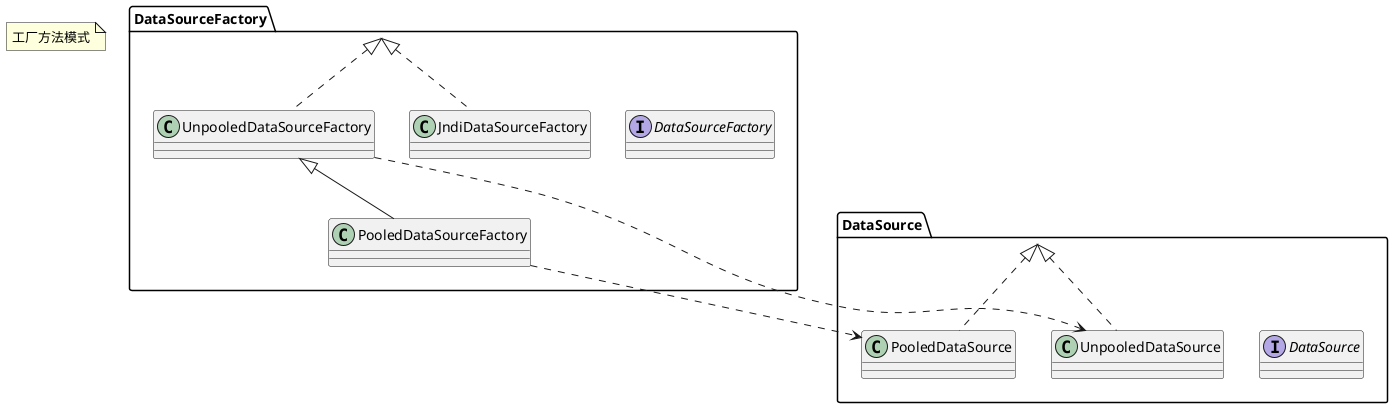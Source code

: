 @startuml

package  DataSourceFactory{
    interface DataSourceFactory
    class JndiDataSourceFactory
    class UnpooledDataSourceFactory
    class PooledDataSourceFactory

}

package DataSource {
    interface DataSource
    class UnpooledDataSource
    class PooledDataSource
}


DataSourceFactory <|.. JndiDataSourceFactory
DataSourceFactory <|.. UnpooledDataSourceFactory
UnpooledDataSourceFactory <|-- PooledDataSourceFactory

DataSource <|.. PooledDataSource
DataSource <|.. UnpooledDataSource

UnpooledDataSourceFactory ..> UnpooledDataSource
PooledDataSourceFactory ..> PooledDataSource

note as N1
    工厂方法模式
end note
@enduml